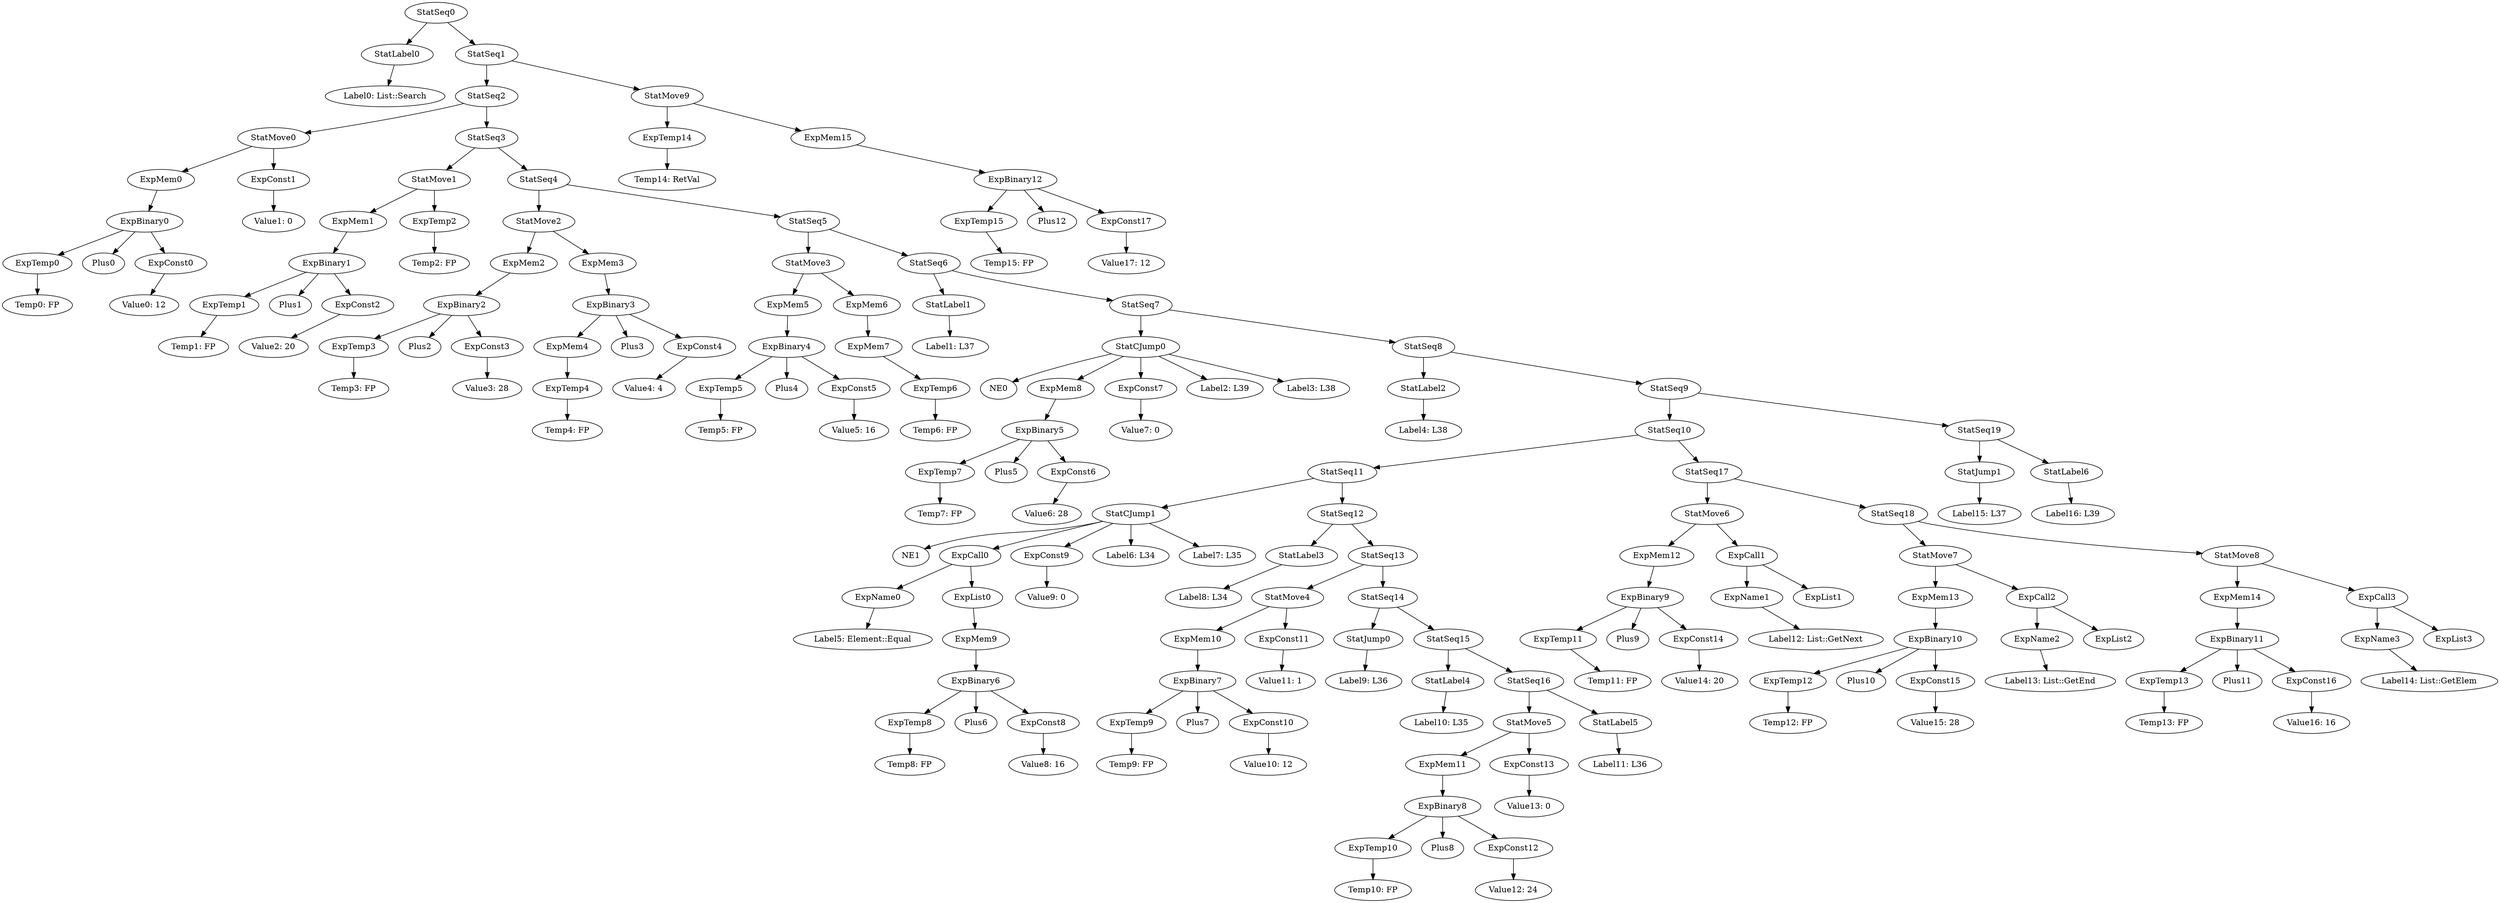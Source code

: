 digraph {
	ordering = out;
	ExpConst17 -> "Value17: 12";
	ExpBinary12 -> ExpTemp15;
	ExpBinary12 -> Plus12;
	ExpBinary12 -> ExpConst17;
	ExpTemp15 -> "Temp15: FP";
	StatMove9 -> ExpTemp14;
	StatMove9 -> ExpMem15;
	ExpTemp14 -> "Temp14: RetVal";
	StatSeq19 -> StatJump1;
	StatSeq19 -> StatLabel6;
	StatSeq9 -> StatSeq10;
	StatSeq9 -> StatSeq19;
	ExpName3 -> "Label14: List::GetElem";
	StatMove8 -> ExpMem14;
	StatMove8 -> ExpCall3;
	ExpMem14 -> ExpBinary11;
	ExpConst16 -> "Value16: 16";
	ExpBinary5 -> ExpTemp7;
	ExpBinary5 -> Plus5;
	ExpBinary5 -> ExpConst6;
	StatSeq11 -> StatCJump1;
	StatSeq11 -> StatSeq12;
	ExpMem6 -> ExpMem7;
	ExpTemp6 -> "Temp6: FP";
	StatMove6 -> ExpMem12;
	StatMove6 -> ExpCall1;
	StatMove3 -> ExpMem5;
	StatMove3 -> ExpMem6;
	ExpConst0 -> "Value0: 12";
	ExpMem3 -> ExpBinary3;
	ExpConst4 -> "Value4: 4";
	ExpConst2 -> "Value2: 20";
	ExpConst1 -> "Value1: 0";
	StatCJump0 -> NE0;
	StatCJump0 -> ExpMem8;
	StatCJump0 -> ExpConst7;
	StatCJump0 -> "Label2: L39";
	StatCJump0 -> "Label3: L38";
	ExpList0 -> ExpMem9;
	StatSeq5 -> StatMove3;
	StatSeq5 -> StatSeq6;
	StatLabel4 -> "Label10: L35";
	ExpMem5 -> ExpBinary4;
	StatSeq17 -> StatMove6;
	StatSeq17 -> StatSeq18;
	StatLabel0 -> "Label0: List::Search";
	ExpBinary2 -> ExpTemp3;
	ExpBinary2 -> Plus2;
	ExpBinary2 -> ExpConst3;
	StatMove1 -> ExpMem1;
	StatMove1 -> ExpTemp2;
	ExpMem13 -> ExpBinary10;
	ExpConst6 -> "Value6: 28";
	ExpMem1 -> ExpBinary1;
	StatSeq13 -> StatMove4;
	StatSeq13 -> StatSeq14;
	ExpMem9 -> ExpBinary6;
	StatSeq2 -> StatMove0;
	StatSeq2 -> StatSeq3;
	ExpMem0 -> ExpBinary0;
	ExpName2 -> "Label13: List::GetEnd";
	ExpTemp5 -> "Temp5: FP";
	ExpBinary4 -> ExpTemp5;
	ExpBinary4 -> Plus4;
	ExpBinary4 -> ExpConst5;
	ExpTemp1 -> "Temp1: FP";
	ExpConst5 -> "Value5: 16";
	StatSeq0 -> StatLabel0;
	StatSeq0 -> StatSeq1;
	ExpTemp11 -> "Temp11: FP";
	StatSeq6 -> StatLabel1;
	StatSeq6 -> StatSeq7;
	ExpTemp3 -> "Temp3: FP";
	StatSeq8 -> StatLabel2;
	StatSeq8 -> StatSeq9;
	StatLabel3 -> "Label8: L34";
	ExpBinary3 -> ExpMem4;
	ExpBinary3 -> Plus3;
	ExpBinary3 -> ExpConst4;
	ExpMem7 -> ExpTemp6;
	StatSeq3 -> StatMove1;
	StatSeq3 -> StatSeq4;
	StatSeq15 -> StatLabel4;
	StatSeq15 -> StatSeq16;
	ExpConst15 -> "Value15: 28";
	ExpTemp0 -> "Temp0: FP";
	ExpTemp7 -> "Temp7: FP";
	StatLabel1 -> "Label1: L37";
	StatJump1 -> "Label15: L37";
	StatSeq4 -> StatMove2;
	StatSeq4 -> StatSeq5;
	StatSeq1 -> StatSeq2;
	StatSeq1 -> StatMove9;
	ExpMem2 -> ExpBinary2;
	StatLabel6 -> "Label16: L39";
	ExpTemp12 -> "Temp12: FP";
	StatMove0 -> ExpMem0;
	StatMove0 -> ExpConst1;
	ExpBinary11 -> ExpTemp13;
	ExpBinary11 -> Plus11;
	ExpBinary11 -> ExpConst16;
	ExpMem4 -> ExpTemp4;
	ExpBinary0 -> ExpTemp0;
	ExpBinary0 -> Plus0;
	ExpBinary0 -> ExpConst0;
	ExpConst7 -> "Value7: 0";
	ExpConst3 -> "Value3: 28";
	ExpTemp2 -> "Temp2: FP";
	StatMove2 -> ExpMem2;
	StatMove2 -> ExpMem3;
	ExpMem8 -> ExpBinary5;
	StatLabel5 -> "Label11: L36";
	ExpTemp4 -> "Temp4: FP";
	ExpCall3 -> ExpName3;
	ExpCall3 -> ExpList3;
	StatCJump1 -> NE1;
	StatCJump1 -> ExpCall0;
	StatCJump1 -> ExpConst9;
	StatCJump1 -> "Label6: L34";
	StatCJump1 -> "Label7: L35";
	ExpConst8 -> "Value8: 16";
	ExpName0 -> "Label5: Element::Equal";
	ExpCall0 -> ExpName0;
	ExpCall0 -> ExpList0;
	ExpMem15 -> ExpBinary12;
	ExpTemp8 -> "Temp8: FP";
	ExpConst12 -> "Value12: 24";
	ExpBinary6 -> ExpTemp8;
	ExpBinary6 -> Plus6;
	ExpBinary6 -> ExpConst8;
	StatSeq12 -> StatLabel3;
	StatSeq12 -> StatSeq13;
	ExpTemp9 -> "Temp9: FP";
	ExpBinary7 -> ExpTemp9;
	ExpBinary7 -> Plus7;
	ExpBinary7 -> ExpConst10;
	ExpBinary9 -> ExpTemp11;
	ExpBinary9 -> Plus9;
	ExpBinary9 -> ExpConst14;
	ExpBinary1 -> ExpTemp1;
	ExpBinary1 -> Plus1;
	ExpBinary1 -> ExpConst2;
	ExpConst10 -> "Value10: 12";
	ExpConst9 -> "Value9: 0";
	StatMove5 -> ExpMem11;
	StatMove5 -> ExpConst13;
	StatLabel2 -> "Label4: L38";
	StatMove4 -> ExpMem10;
	StatMove4 -> ExpConst11;
	ExpConst11 -> "Value11: 1";
	StatJump0 -> "Label9: L36";
	ExpCall1 -> ExpName1;
	ExpCall1 -> ExpList1;
	StatSeq14 -> StatJump0;
	StatSeq14 -> StatSeq15;
	StatSeq10 -> StatSeq11;
	StatSeq10 -> StatSeq17;
	ExpName1 -> "Label12: List::GetNext";
	ExpMem10 -> ExpBinary7;
	ExpTemp10 -> "Temp10: FP";
	ExpBinary8 -> ExpTemp10;
	ExpBinary8 -> Plus8;
	ExpBinary8 -> ExpConst12;
	ExpMem11 -> ExpBinary8;
	ExpConst13 -> "Value13: 0";
	ExpTemp13 -> "Temp13: FP";
	StatSeq7 -> StatCJump0;
	StatSeq7 -> StatSeq8;
	StatSeq16 -> StatMove5;
	StatSeq16 -> StatLabel5;
	ExpConst14 -> "Value14: 20";
	ExpMem12 -> ExpBinary9;
	ExpBinary10 -> ExpTemp12;
	ExpBinary10 -> Plus10;
	ExpBinary10 -> ExpConst15;
	StatMove7 -> ExpMem13;
	StatMove7 -> ExpCall2;
	ExpCall2 -> ExpName2;
	ExpCall2 -> ExpList2;
	StatSeq18 -> StatMove7;
	StatSeq18 -> StatMove8;
}

